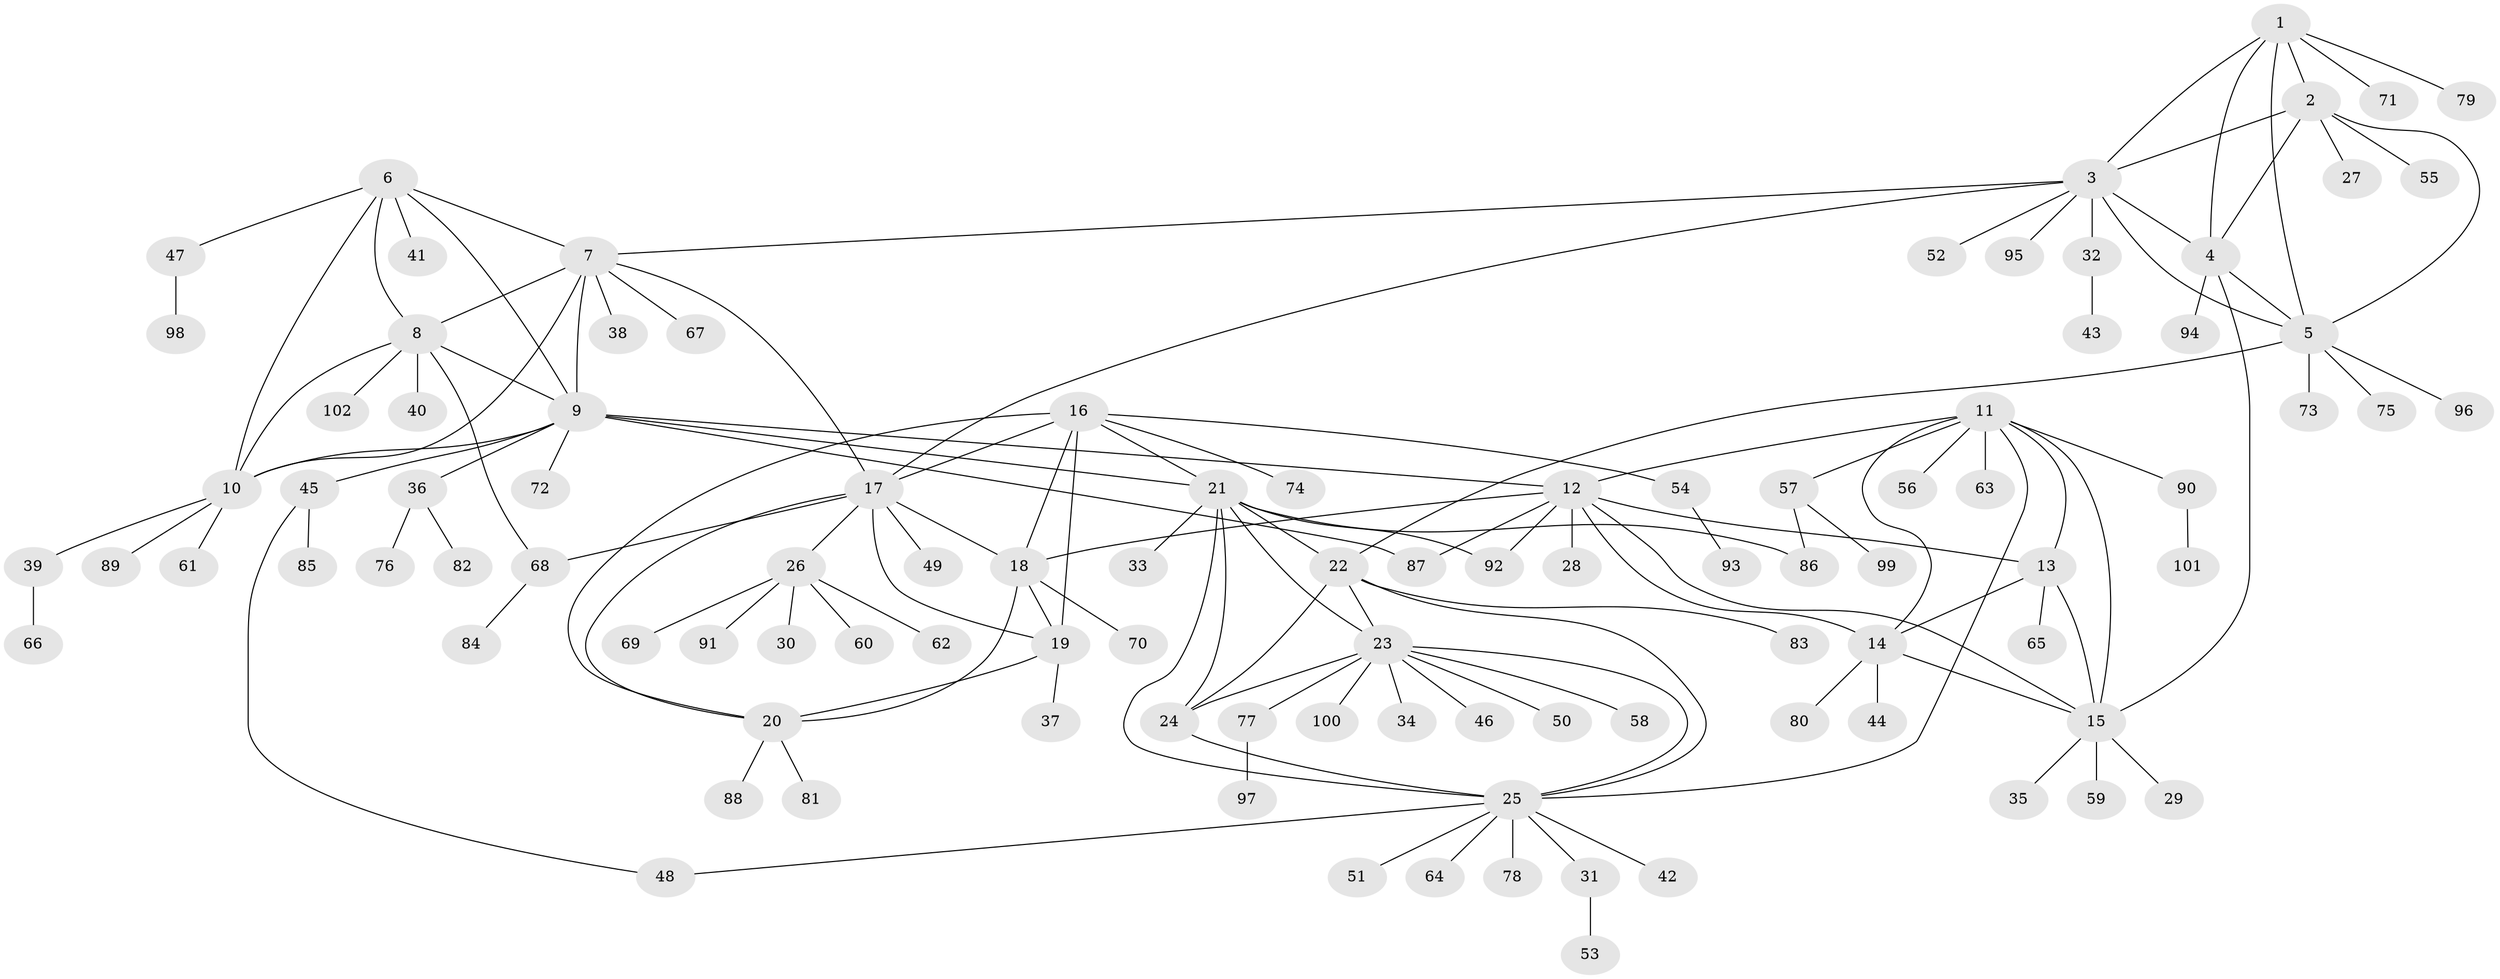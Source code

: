 // coarse degree distribution, {5: 0.0196078431372549, 4: 0.0392156862745098, 12: 0.0196078431372549, 3: 0.0196078431372549, 1: 0.7647058823529411, 6: 0.058823529411764705, 8: 0.0392156862745098, 2: 0.0196078431372549, 13: 0.0196078431372549}
// Generated by graph-tools (version 1.1) at 2025/58/03/04/25 21:58:23]
// undirected, 102 vertices, 142 edges
graph export_dot {
graph [start="1"]
  node [color=gray90,style=filled];
  1;
  2;
  3;
  4;
  5;
  6;
  7;
  8;
  9;
  10;
  11;
  12;
  13;
  14;
  15;
  16;
  17;
  18;
  19;
  20;
  21;
  22;
  23;
  24;
  25;
  26;
  27;
  28;
  29;
  30;
  31;
  32;
  33;
  34;
  35;
  36;
  37;
  38;
  39;
  40;
  41;
  42;
  43;
  44;
  45;
  46;
  47;
  48;
  49;
  50;
  51;
  52;
  53;
  54;
  55;
  56;
  57;
  58;
  59;
  60;
  61;
  62;
  63;
  64;
  65;
  66;
  67;
  68;
  69;
  70;
  71;
  72;
  73;
  74;
  75;
  76;
  77;
  78;
  79;
  80;
  81;
  82;
  83;
  84;
  85;
  86;
  87;
  88;
  89;
  90;
  91;
  92;
  93;
  94;
  95;
  96;
  97;
  98;
  99;
  100;
  101;
  102;
  1 -- 2;
  1 -- 3;
  1 -- 4;
  1 -- 5;
  1 -- 71;
  1 -- 79;
  2 -- 3;
  2 -- 4;
  2 -- 5;
  2 -- 27;
  2 -- 55;
  3 -- 4;
  3 -- 5;
  3 -- 7;
  3 -- 17;
  3 -- 32;
  3 -- 52;
  3 -- 95;
  4 -- 5;
  4 -- 15;
  4 -- 94;
  5 -- 22;
  5 -- 73;
  5 -- 75;
  5 -- 96;
  6 -- 7;
  6 -- 8;
  6 -- 9;
  6 -- 10;
  6 -- 41;
  6 -- 47;
  7 -- 8;
  7 -- 9;
  7 -- 10;
  7 -- 17;
  7 -- 38;
  7 -- 67;
  8 -- 9;
  8 -- 10;
  8 -- 40;
  8 -- 68;
  8 -- 102;
  9 -- 10;
  9 -- 12;
  9 -- 21;
  9 -- 36;
  9 -- 45;
  9 -- 72;
  9 -- 87;
  10 -- 39;
  10 -- 61;
  10 -- 89;
  11 -- 12;
  11 -- 13;
  11 -- 14;
  11 -- 15;
  11 -- 25;
  11 -- 56;
  11 -- 57;
  11 -- 63;
  11 -- 90;
  12 -- 13;
  12 -- 14;
  12 -- 15;
  12 -- 18;
  12 -- 28;
  12 -- 87;
  12 -- 92;
  13 -- 14;
  13 -- 15;
  13 -- 65;
  14 -- 15;
  14 -- 44;
  14 -- 80;
  15 -- 29;
  15 -- 35;
  15 -- 59;
  16 -- 17;
  16 -- 18;
  16 -- 19;
  16 -- 20;
  16 -- 21;
  16 -- 54;
  16 -- 74;
  17 -- 18;
  17 -- 19;
  17 -- 20;
  17 -- 26;
  17 -- 49;
  17 -- 68;
  18 -- 19;
  18 -- 20;
  18 -- 70;
  19 -- 20;
  19 -- 37;
  20 -- 81;
  20 -- 88;
  21 -- 22;
  21 -- 23;
  21 -- 24;
  21 -- 25;
  21 -- 33;
  21 -- 86;
  21 -- 92;
  22 -- 23;
  22 -- 24;
  22 -- 25;
  22 -- 83;
  23 -- 24;
  23 -- 25;
  23 -- 34;
  23 -- 46;
  23 -- 50;
  23 -- 58;
  23 -- 77;
  23 -- 100;
  24 -- 25;
  25 -- 31;
  25 -- 42;
  25 -- 48;
  25 -- 51;
  25 -- 64;
  25 -- 78;
  26 -- 30;
  26 -- 60;
  26 -- 62;
  26 -- 69;
  26 -- 91;
  31 -- 53;
  32 -- 43;
  36 -- 76;
  36 -- 82;
  39 -- 66;
  45 -- 48;
  45 -- 85;
  47 -- 98;
  54 -- 93;
  57 -- 86;
  57 -- 99;
  68 -- 84;
  77 -- 97;
  90 -- 101;
}
